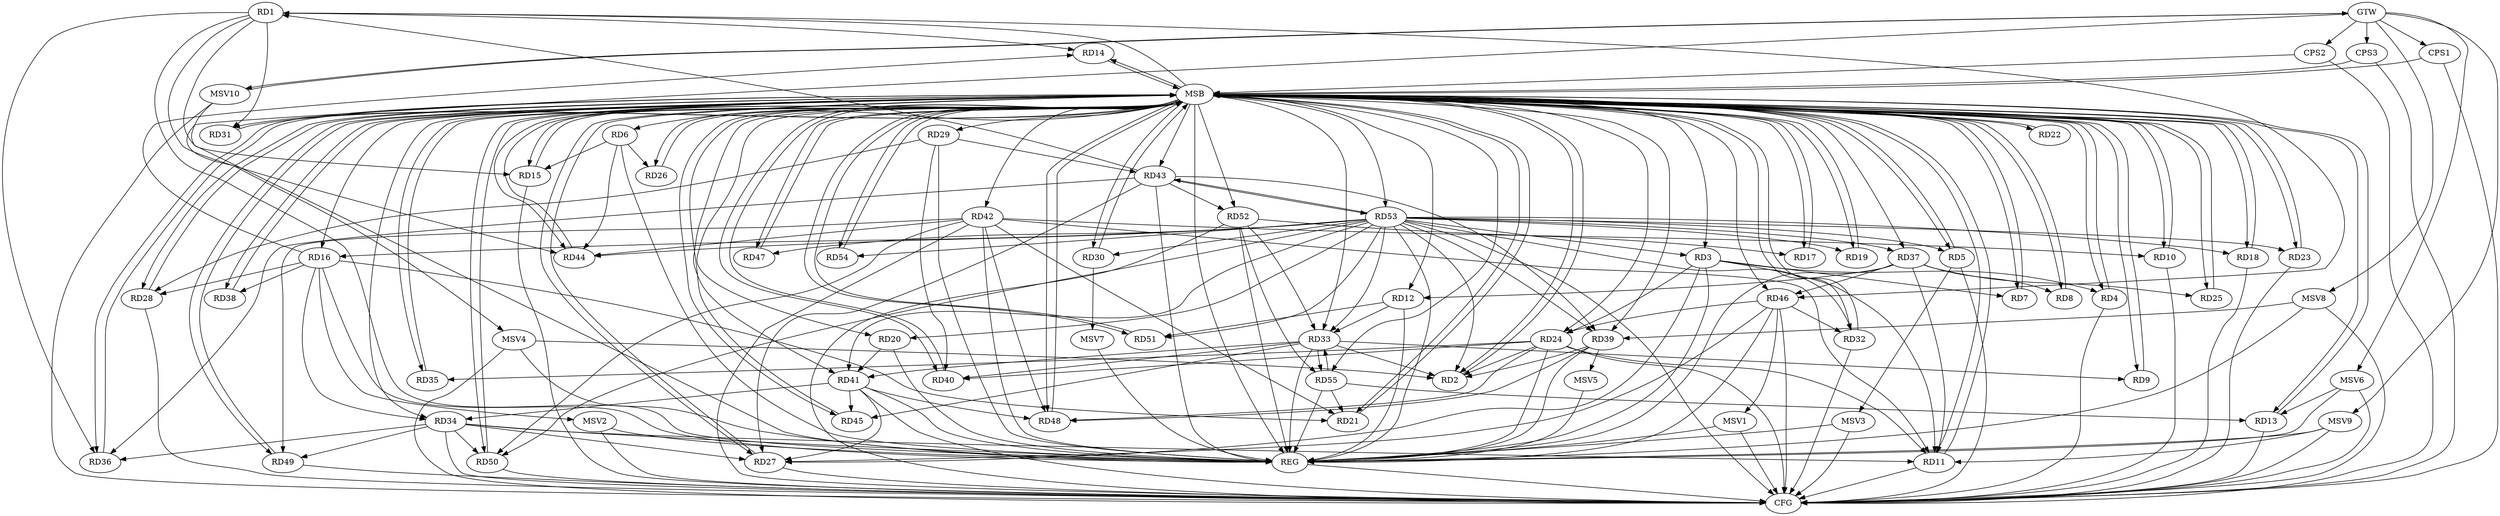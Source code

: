 strict digraph G {
  RD1 [ label="RD1" ];
  RD2 [ label="RD2" ];
  RD3 [ label="RD3" ];
  RD4 [ label="RD4" ];
  RD5 [ label="RD5" ];
  RD6 [ label="RD6" ];
  RD7 [ label="RD7" ];
  RD8 [ label="RD8" ];
  RD9 [ label="RD9" ];
  RD10 [ label="RD10" ];
  RD11 [ label="RD11" ];
  RD12 [ label="RD12" ];
  RD13 [ label="RD13" ];
  RD14 [ label="RD14" ];
  RD15 [ label="RD15" ];
  RD16 [ label="RD16" ];
  RD17 [ label="RD17" ];
  RD18 [ label="RD18" ];
  RD19 [ label="RD19" ];
  RD20 [ label="RD20" ];
  RD21 [ label="RD21" ];
  RD22 [ label="RD22" ];
  RD23 [ label="RD23" ];
  RD24 [ label="RD24" ];
  RD25 [ label="RD25" ];
  RD26 [ label="RD26" ];
  RD27 [ label="RD27" ];
  RD28 [ label="RD28" ];
  RD29 [ label="RD29" ];
  RD30 [ label="RD30" ];
  RD31 [ label="RD31" ];
  RD32 [ label="RD32" ];
  RD33 [ label="RD33" ];
  RD34 [ label="RD34" ];
  RD35 [ label="RD35" ];
  RD36 [ label="RD36" ];
  RD37 [ label="RD37" ];
  RD38 [ label="RD38" ];
  RD39 [ label="RD39" ];
  RD40 [ label="RD40" ];
  RD41 [ label="RD41" ];
  RD42 [ label="RD42" ];
  RD43 [ label="RD43" ];
  RD44 [ label="RD44" ];
  RD45 [ label="RD45" ];
  RD46 [ label="RD46" ];
  RD47 [ label="RD47" ];
  RD48 [ label="RD48" ];
  RD49 [ label="RD49" ];
  RD50 [ label="RD50" ];
  RD51 [ label="RD51" ];
  RD52 [ label="RD52" ];
  RD53 [ label="RD53" ];
  RD54 [ label="RD54" ];
  RD55 [ label="RD55" ];
  CPS1 [ label="CPS1" ];
  CPS2 [ label="CPS2" ];
  CPS3 [ label="CPS3" ];
  GTW [ label="GTW" ];
  REG [ label="REG" ];
  MSB [ label="MSB" ];
  CFG [ label="CFG" ];
  MSV1 [ label="MSV1" ];
  MSV2 [ label="MSV2" ];
  MSV3 [ label="MSV3" ];
  MSV4 [ label="MSV4" ];
  MSV5 [ label="MSV5" ];
  MSV6 [ label="MSV6" ];
  MSV7 [ label="MSV7" ];
  MSV8 [ label="MSV8" ];
  MSV9 [ label="MSV9" ];
  MSV10 [ label="MSV10" ];
  RD1 -> RD14;
  RD1 -> RD15;
  RD1 -> RD31;
  RD1 -> RD36;
  RD43 -> RD1;
  RD1 -> RD44;
  RD1 -> RD46;
  RD24 -> RD2;
  RD33 -> RD2;
  RD39 -> RD2;
  RD3 -> RD4;
  RD3 -> RD7;
  RD3 -> RD11;
  RD3 -> RD24;
  RD3 -> RD27;
  RD53 -> RD5;
  RD6 -> RD15;
  RD6 -> RD26;
  RD6 -> RD44;
  RD37 -> RD8;
  RD33 -> RD9;
  RD42 -> RD10;
  RD24 -> RD11;
  RD34 -> RD11;
  RD37 -> RD11;
  RD42 -> RD11;
  RD12 -> RD33;
  RD37 -> RD12;
  RD12 -> RD51;
  RD55 -> RD13;
  RD16 -> RD14;
  RD16 -> RD21;
  RD16 -> RD28;
  RD16 -> RD34;
  RD16 -> RD38;
  RD52 -> RD17;
  RD53 -> RD19;
  RD20 -> RD41;
  RD42 -> RD21;
  RD55 -> RD21;
  RD53 -> RD23;
  RD24 -> RD35;
  RD24 -> RD40;
  RD46 -> RD24;
  RD24 -> RD48;
  RD37 -> RD25;
  RD34 -> RD27;
  RD41 -> RD27;
  RD43 -> RD27;
  RD46 -> RD27;
  RD29 -> RD28;
  RD29 -> RD40;
  RD29 -> RD43;
  RD46 -> RD32;
  RD53 -> RD32;
  RD33 -> RD40;
  RD33 -> RD41;
  RD33 -> RD45;
  RD52 -> RD33;
  RD53 -> RD33;
  RD33 -> RD55;
  RD55 -> RD33;
  RD34 -> RD36;
  RD41 -> RD34;
  RD34 -> RD49;
  RD34 -> RD50;
  RD43 -> RD36;
  RD37 -> RD46;
  RD43 -> RD39;
  RD39 -> RD48;
  RD53 -> RD39;
  RD41 -> RD45;
  RD41 -> RD48;
  RD53 -> RD41;
  RD42 -> RD44;
  RD42 -> RD48;
  RD42 -> RD49;
  RD42 -> RD50;
  RD43 -> RD52;
  RD43 -> RD53;
  RD53 -> RD51;
  RD52 -> RD55;
  GTW -> CPS1;
  GTW -> CPS2;
  GTW -> CPS3;
  RD1 -> REG;
  RD3 -> REG;
  RD6 -> REG;
  RD12 -> REG;
  RD16 -> REG;
  RD20 -> REG;
  RD24 -> REG;
  RD29 -> REG;
  RD33 -> REG;
  RD34 -> REG;
  RD37 -> REG;
  RD39 -> REG;
  RD41 -> REG;
  RD42 -> REG;
  RD43 -> REG;
  RD46 -> REG;
  RD52 -> REG;
  RD53 -> REG;
  RD55 -> REG;
  RD2 -> MSB;
  MSB -> RD6;
  MSB -> RD8;
  MSB -> RD10;
  MSB -> RD14;
  MSB -> RD16;
  MSB -> RD22;
  MSB -> RD42;
  MSB -> RD46;
  MSB -> REG;
  RD4 -> MSB;
  MSB -> RD11;
  MSB -> RD43;
  RD5 -> MSB;
  MSB -> RD29;
  MSB -> RD32;
  MSB -> RD49;
  RD7 -> MSB;
  MSB -> RD13;
  RD8 -> MSB;
  MSB -> RD45;
  MSB -> RD54;
  RD9 -> MSB;
  MSB -> RD2;
  MSB -> RD5;
  MSB -> RD24;
  MSB -> RD27;
  MSB -> RD39;
  RD10 -> MSB;
  MSB -> RD12;
  MSB -> RD23;
  RD11 -> MSB;
  MSB -> RD21;
  MSB -> RD33;
  MSB -> RD38;
  MSB -> RD40;
  RD13 -> MSB;
  MSB -> RD7;
  MSB -> RD19;
  MSB -> RD48;
  RD14 -> MSB;
  MSB -> RD1;
  MSB -> RD37;
  RD15 -> MSB;
  MSB -> RD17;
  MSB -> RD25;
  MSB -> RD51;
  MSB -> RD53;
  RD17 -> MSB;
  MSB -> RD20;
  RD18 -> MSB;
  MSB -> RD35;
  MSB -> RD36;
  MSB -> RD52;
  RD19 -> MSB;
  MSB -> RD4;
  RD21 -> MSB;
  MSB -> RD55;
  RD22 -> MSB;
  RD23 -> MSB;
  MSB -> RD31;
  RD25 -> MSB;
  MSB -> RD34;
  RD26 -> MSB;
  RD27 -> MSB;
  RD28 -> MSB;
  RD30 -> MSB;
  MSB -> RD47;
  RD31 -> MSB;
  RD32 -> MSB;
  RD35 -> MSB;
  MSB -> RD26;
  MSB -> RD44;
  RD36 -> MSB;
  MSB -> RD3;
  RD38 -> MSB;
  MSB -> RD30;
  RD40 -> MSB;
  RD44 -> MSB;
  MSB -> RD9;
  MSB -> RD41;
  RD45 -> MSB;
  MSB -> RD50;
  RD47 -> MSB;
  MSB -> RD28;
  RD48 -> MSB;
  RD49 -> MSB;
  RD50 -> MSB;
  RD51 -> MSB;
  MSB -> RD18;
  RD54 -> MSB;
  CPS1 -> MSB;
  MSB -> RD15;
  CPS2 -> MSB;
  CPS3 -> MSB;
  RD4 -> CFG;
  RD5 -> CFG;
  RD34 -> CFG;
  CPS1 -> CFG;
  RD13 -> CFG;
  RD42 -> CFG;
  RD27 -> CFG;
  RD24 -> CFG;
  CPS2 -> CFG;
  RD53 -> CFG;
  RD28 -> CFG;
  RD15 -> CFG;
  RD52 -> CFG;
  RD23 -> CFG;
  CPS3 -> CFG;
  RD49 -> CFG;
  RD41 -> CFG;
  RD10 -> CFG;
  RD50 -> CFG;
  RD18 -> CFG;
  RD46 -> CFG;
  RD32 -> CFG;
  RD11 -> CFG;
  REG -> CFG;
  RD53 -> RD30;
  RD53 -> RD47;
  RD53 -> RD50;
  RD53 -> RD2;
  RD53 -> RD37;
  RD53 -> RD18;
  RD53 -> RD20;
  RD53 -> RD43;
  RD53 -> RD3;
  RD53 -> RD16;
  RD53 -> RD44;
  RD53 -> RD54;
  RD46 -> MSV1;
  MSV1 -> REG;
  MSV1 -> CFG;
  RD16 -> MSV2;
  MSV2 -> REG;
  MSV2 -> CFG;
  RD5 -> MSV3;
  MSV3 -> REG;
  MSV3 -> CFG;
  MSV4 -> RD2;
  GTW -> MSV4;
  MSV4 -> REG;
  MSV4 -> CFG;
  RD39 -> MSV5;
  MSV5 -> REG;
  MSV6 -> RD13;
  GTW -> MSV6;
  MSV6 -> REG;
  MSV6 -> CFG;
  RD30 -> MSV7;
  MSV7 -> REG;
  MSV8 -> RD39;
  GTW -> MSV8;
  MSV8 -> REG;
  MSV8 -> CFG;
  MSV9 -> RD11;
  GTW -> MSV9;
  MSV9 -> REG;
  MSV9 -> CFG;
  MSV10 -> GTW;
  GTW -> MSV10;
  MSV10 -> REG;
  MSV10 -> CFG;
}
